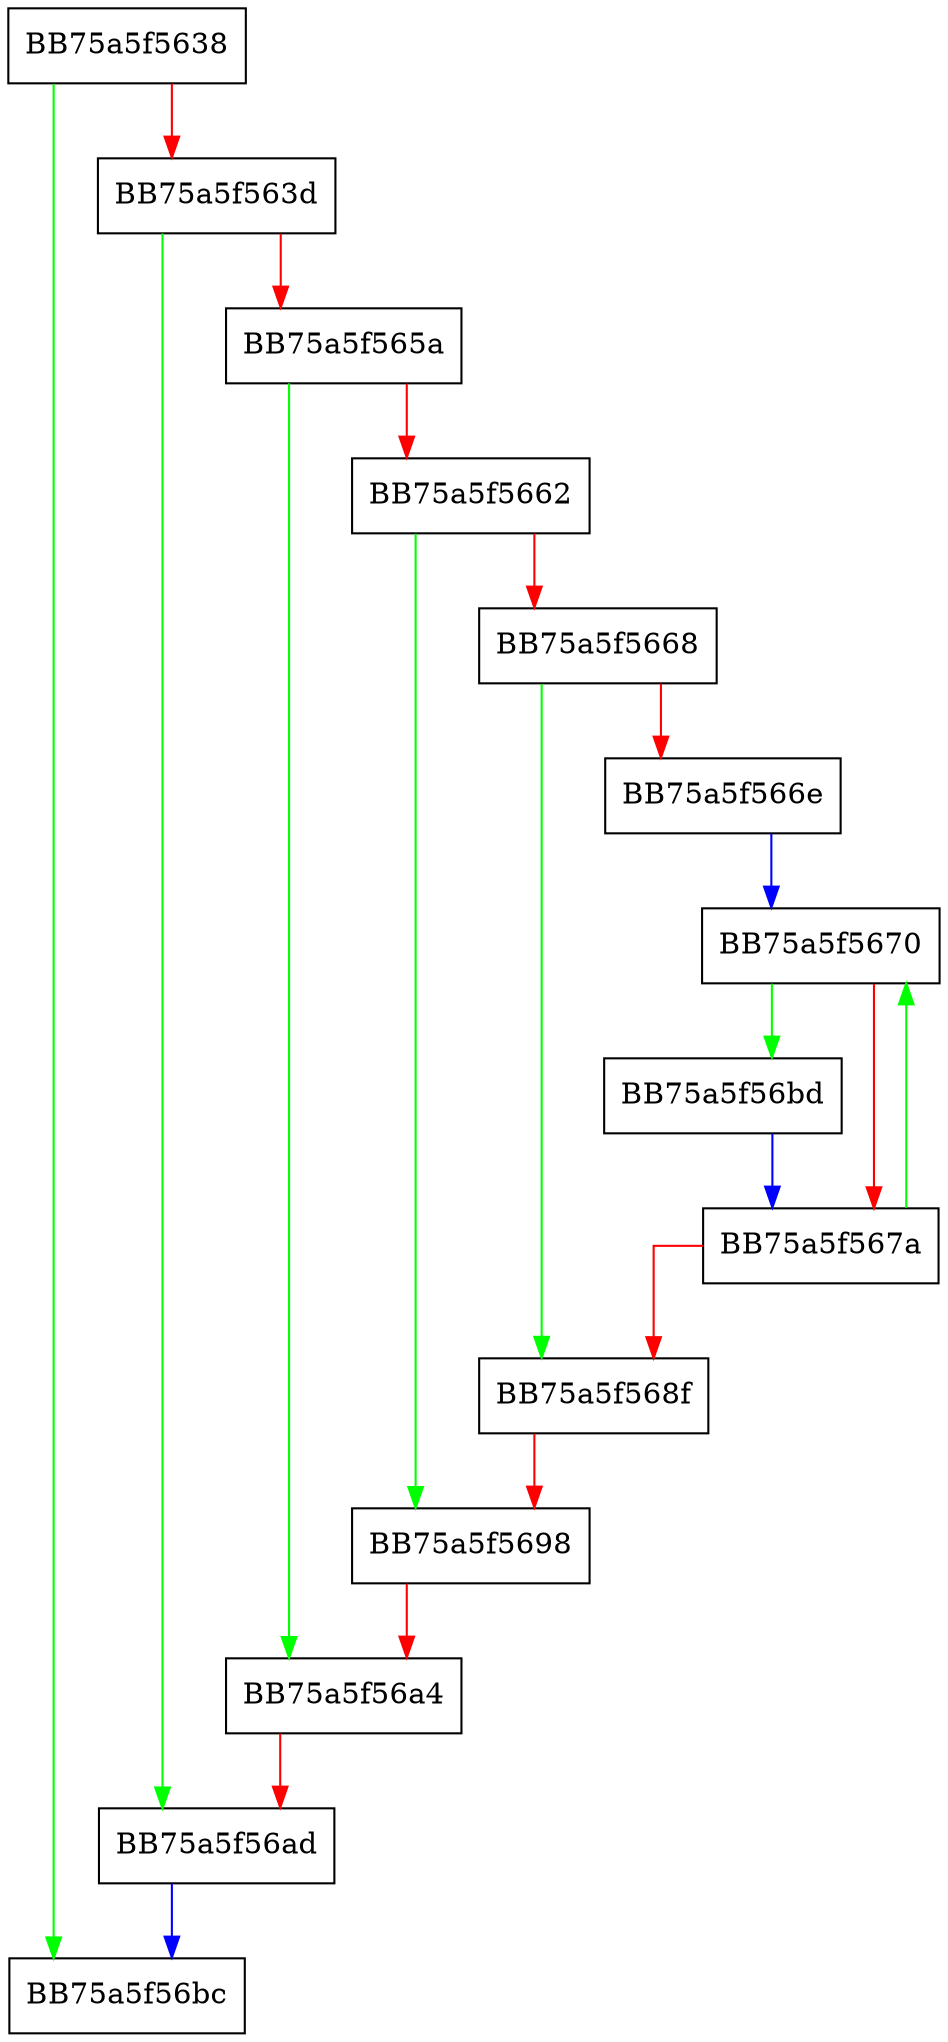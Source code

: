 digraph FreeRegistrationData {
  node [shape="box"];
  graph [splines=ortho];
  BB75a5f5638 -> BB75a5f56bc [color="green"];
  BB75a5f5638 -> BB75a5f563d [color="red"];
  BB75a5f563d -> BB75a5f56ad [color="green"];
  BB75a5f563d -> BB75a5f565a [color="red"];
  BB75a5f565a -> BB75a5f56a4 [color="green"];
  BB75a5f565a -> BB75a5f5662 [color="red"];
  BB75a5f5662 -> BB75a5f5698 [color="green"];
  BB75a5f5662 -> BB75a5f5668 [color="red"];
  BB75a5f5668 -> BB75a5f568f [color="green"];
  BB75a5f5668 -> BB75a5f566e [color="red"];
  BB75a5f566e -> BB75a5f5670 [color="blue"];
  BB75a5f5670 -> BB75a5f56bd [color="green"];
  BB75a5f5670 -> BB75a5f567a [color="red"];
  BB75a5f567a -> BB75a5f5670 [color="green"];
  BB75a5f567a -> BB75a5f568f [color="red"];
  BB75a5f568f -> BB75a5f5698 [color="red"];
  BB75a5f5698 -> BB75a5f56a4 [color="red"];
  BB75a5f56a4 -> BB75a5f56ad [color="red"];
  BB75a5f56ad -> BB75a5f56bc [color="blue"];
  BB75a5f56bd -> BB75a5f567a [color="blue"];
}